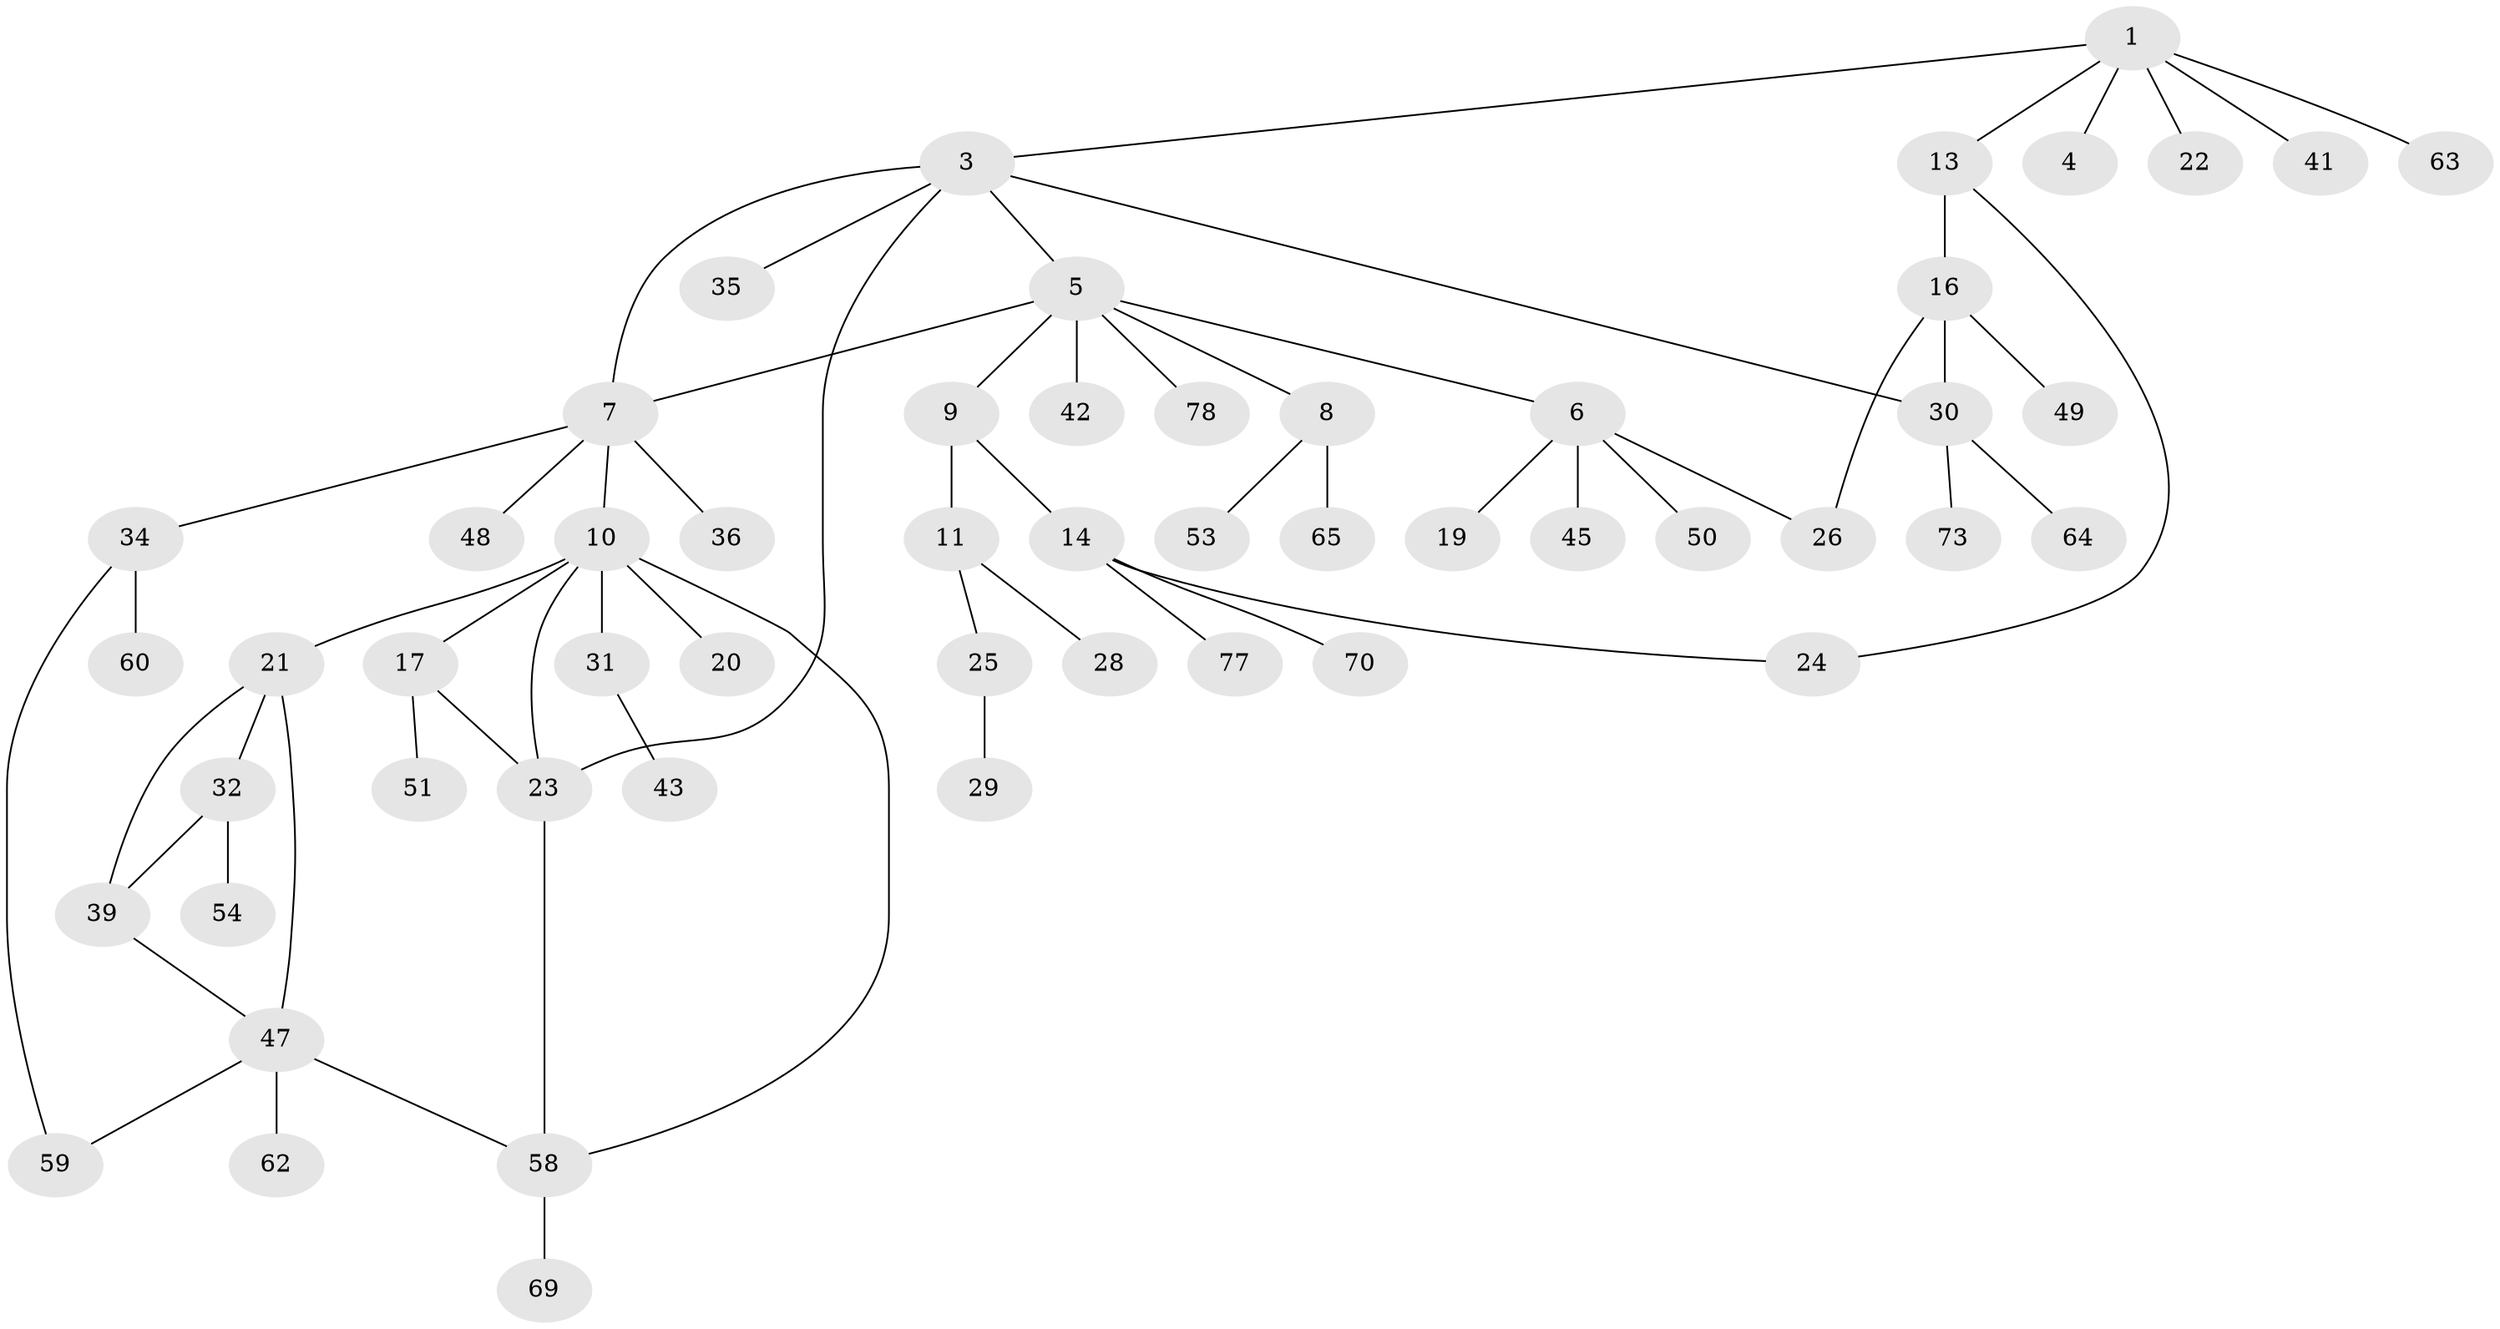 // original degree distribution, {2: 0.1794871794871795, 6: 0.038461538461538464, 1: 0.4358974358974359, 7: 0.01282051282051282, 3: 0.15384615384615385, 5: 0.01282051282051282, 4: 0.16666666666666666}
// Generated by graph-tools (version 1.1) at 2025/41/03/06/25 10:41:30]
// undirected, 54 vertices, 64 edges
graph export_dot {
graph [start="1"]
  node [color=gray90,style=filled];
  1 [super="+2"];
  3;
  4;
  5 [super="+18"];
  6 [super="+15"];
  7 [super="+12"];
  8 [super="+61"];
  9 [super="+37"];
  10 [super="+27"];
  11 [super="+76"];
  13 [super="+46"];
  14 [super="+68"];
  16 [super="+55"];
  17;
  19 [super="+67"];
  20;
  21;
  22;
  23 [super="+38"];
  24;
  25 [super="+57"];
  26;
  28 [super="+66"];
  29;
  30 [super="+33"];
  31 [super="+52"];
  32;
  34 [super="+40"];
  35;
  36 [super="+44"];
  39 [super="+56"];
  41;
  42;
  43;
  45;
  47 [super="+71"];
  48;
  49;
  50;
  51;
  53;
  54 [super="+72"];
  58 [super="+75"];
  59;
  60;
  62;
  63;
  64;
  65;
  69 [super="+74"];
  70;
  73;
  77;
  78;
  1 -- 3;
  1 -- 4;
  1 -- 22;
  1 -- 41;
  1 -- 13;
  1 -- 63;
  3 -- 5;
  3 -- 30;
  3 -- 35;
  3 -- 7;
  3 -- 23;
  5 -- 6;
  5 -- 7;
  5 -- 8;
  5 -- 9;
  5 -- 78;
  5 -- 42;
  6 -- 19;
  6 -- 26;
  6 -- 50;
  6 -- 45;
  7 -- 10;
  7 -- 48;
  7 -- 34;
  7 -- 36;
  8 -- 53;
  8 -- 65;
  9 -- 11;
  9 -- 14 [weight=2];
  10 -- 17;
  10 -- 20;
  10 -- 21;
  10 -- 23;
  10 -- 58;
  10 -- 31;
  11 -- 25;
  11 -- 28;
  13 -- 16;
  13 -- 24;
  14 -- 70;
  14 -- 24;
  14 -- 77;
  16 -- 49;
  16 -- 30;
  16 -- 26;
  17 -- 51;
  17 -- 23;
  21 -- 32;
  21 -- 39;
  21 -- 47;
  23 -- 58;
  25 -- 29;
  30 -- 64;
  30 -- 73;
  31 -- 43;
  32 -- 54;
  32 -- 39;
  34 -- 59;
  34 -- 60;
  39 -- 47;
  47 -- 62;
  47 -- 58;
  47 -- 59;
  58 -- 69 [weight=2];
}

